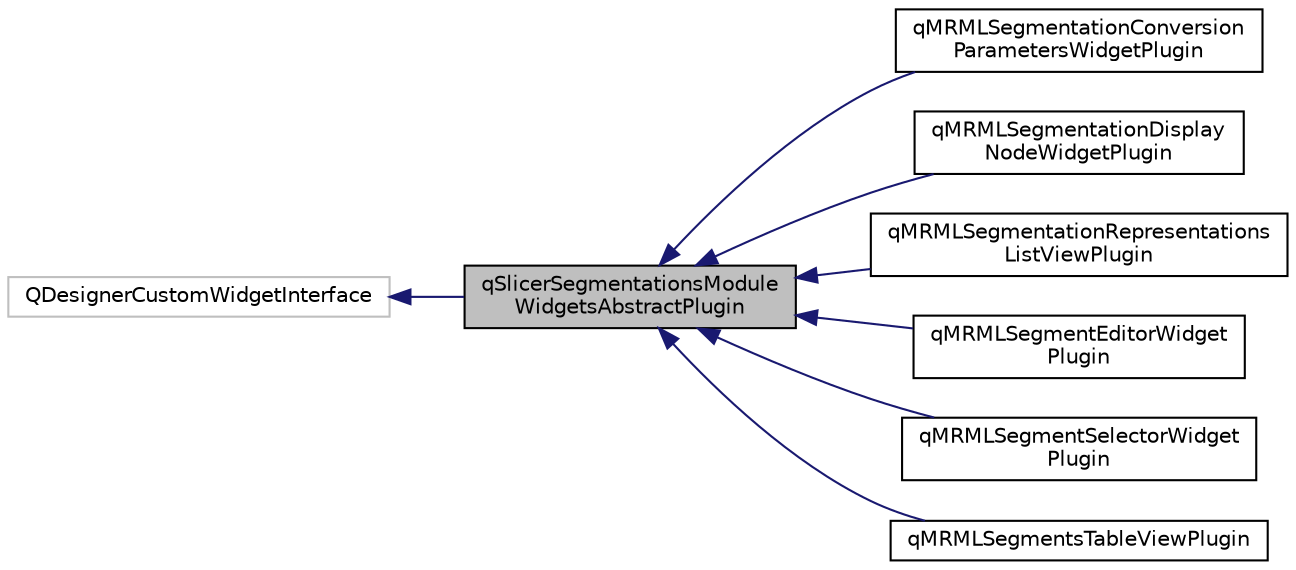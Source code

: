 digraph "qSlicerSegmentationsModuleWidgetsAbstractPlugin"
{
  bgcolor="transparent";
  edge [fontname="Helvetica",fontsize="10",labelfontname="Helvetica",labelfontsize="10"];
  node [fontname="Helvetica",fontsize="10",shape=record];
  rankdir="LR";
  Node0 [label="qSlicerSegmentationsModule\lWidgetsAbstractPlugin",height=0.2,width=0.4,color="black", fillcolor="grey75", style="filled", fontcolor="black"];
  Node1 -> Node0 [dir="back",color="midnightblue",fontsize="10",style="solid",fontname="Helvetica"];
  Node1 [label="QDesignerCustomWidgetInterface",height=0.2,width=0.4,color="grey75"];
  Node0 -> Node2 [dir="back",color="midnightblue",fontsize="10",style="solid",fontname="Helvetica"];
  Node2 [label="qMRMLSegmentationConversion\lParametersWidgetPlugin",height=0.2,width=0.4,color="black",URL="$classqMRMLSegmentationConversionParametersWidgetPlugin.html"];
  Node0 -> Node3 [dir="back",color="midnightblue",fontsize="10",style="solid",fontname="Helvetica"];
  Node3 [label="qMRMLSegmentationDisplay\lNodeWidgetPlugin",height=0.2,width=0.4,color="black",URL="$classqMRMLSegmentationDisplayNodeWidgetPlugin.html"];
  Node0 -> Node4 [dir="back",color="midnightblue",fontsize="10",style="solid",fontname="Helvetica"];
  Node4 [label="qMRMLSegmentationRepresentations\lListViewPlugin",height=0.2,width=0.4,color="black",URL="$classqMRMLSegmentationRepresentationsListViewPlugin.html"];
  Node0 -> Node5 [dir="back",color="midnightblue",fontsize="10",style="solid",fontname="Helvetica"];
  Node5 [label="qMRMLSegmentEditorWidget\lPlugin",height=0.2,width=0.4,color="black",URL="$classqMRMLSegmentEditorWidgetPlugin.html"];
  Node0 -> Node6 [dir="back",color="midnightblue",fontsize="10",style="solid",fontname="Helvetica"];
  Node6 [label="qMRMLSegmentSelectorWidget\lPlugin",height=0.2,width=0.4,color="black",URL="$classqMRMLSegmentSelectorWidgetPlugin.html"];
  Node0 -> Node7 [dir="back",color="midnightblue",fontsize="10",style="solid",fontname="Helvetica"];
  Node7 [label="qMRMLSegmentsTableViewPlugin",height=0.2,width=0.4,color="black",URL="$classqMRMLSegmentsTableViewPlugin.html"];
}
